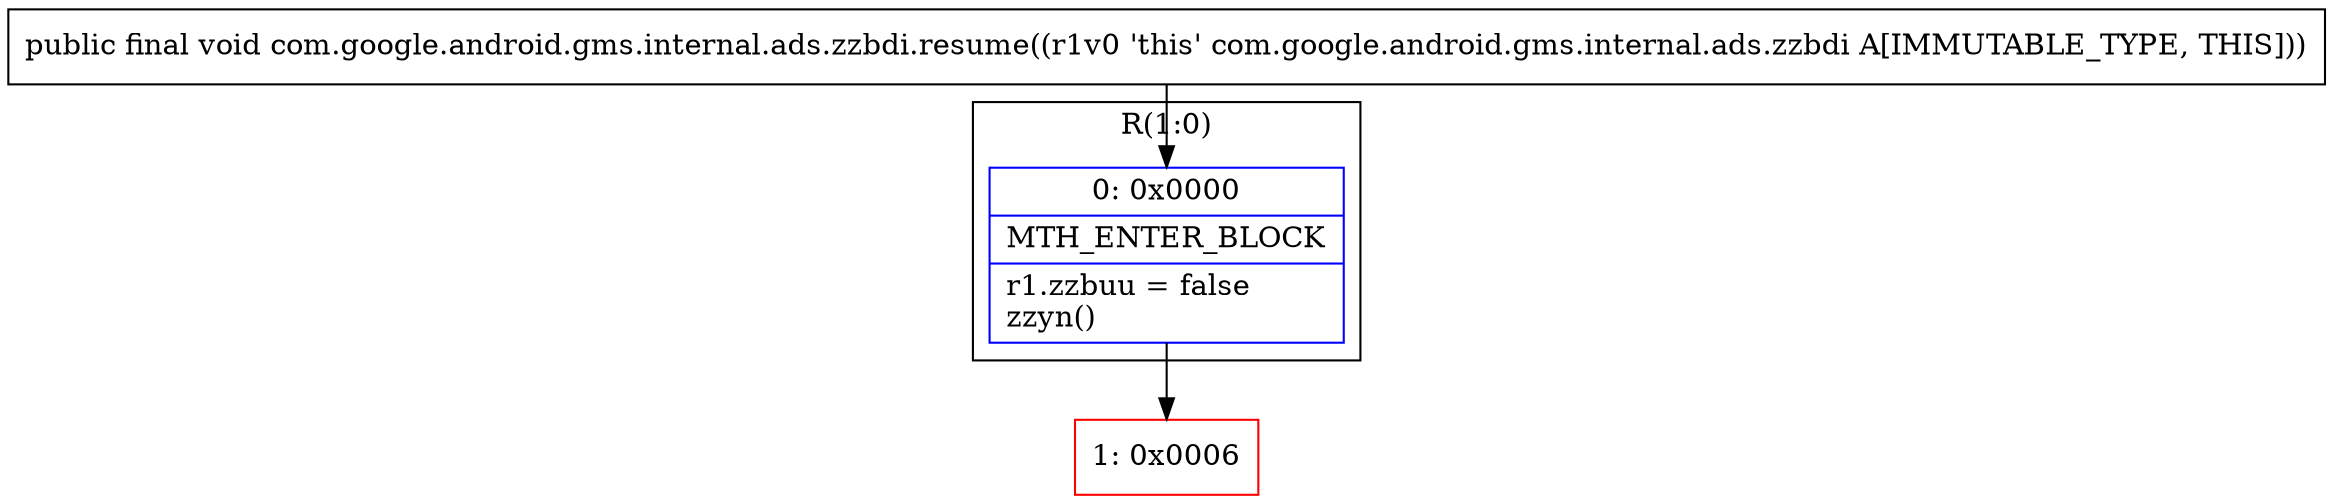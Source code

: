 digraph "CFG forcom.google.android.gms.internal.ads.zzbdi.resume()V" {
subgraph cluster_Region_2099012210 {
label = "R(1:0)";
node [shape=record,color=blue];
Node_0 [shape=record,label="{0\:\ 0x0000|MTH_ENTER_BLOCK\l|r1.zzbuu = false\lzzyn()\l}"];
}
Node_1 [shape=record,color=red,label="{1\:\ 0x0006}"];
MethodNode[shape=record,label="{public final void com.google.android.gms.internal.ads.zzbdi.resume((r1v0 'this' com.google.android.gms.internal.ads.zzbdi A[IMMUTABLE_TYPE, THIS])) }"];
MethodNode -> Node_0;
Node_0 -> Node_1;
}

